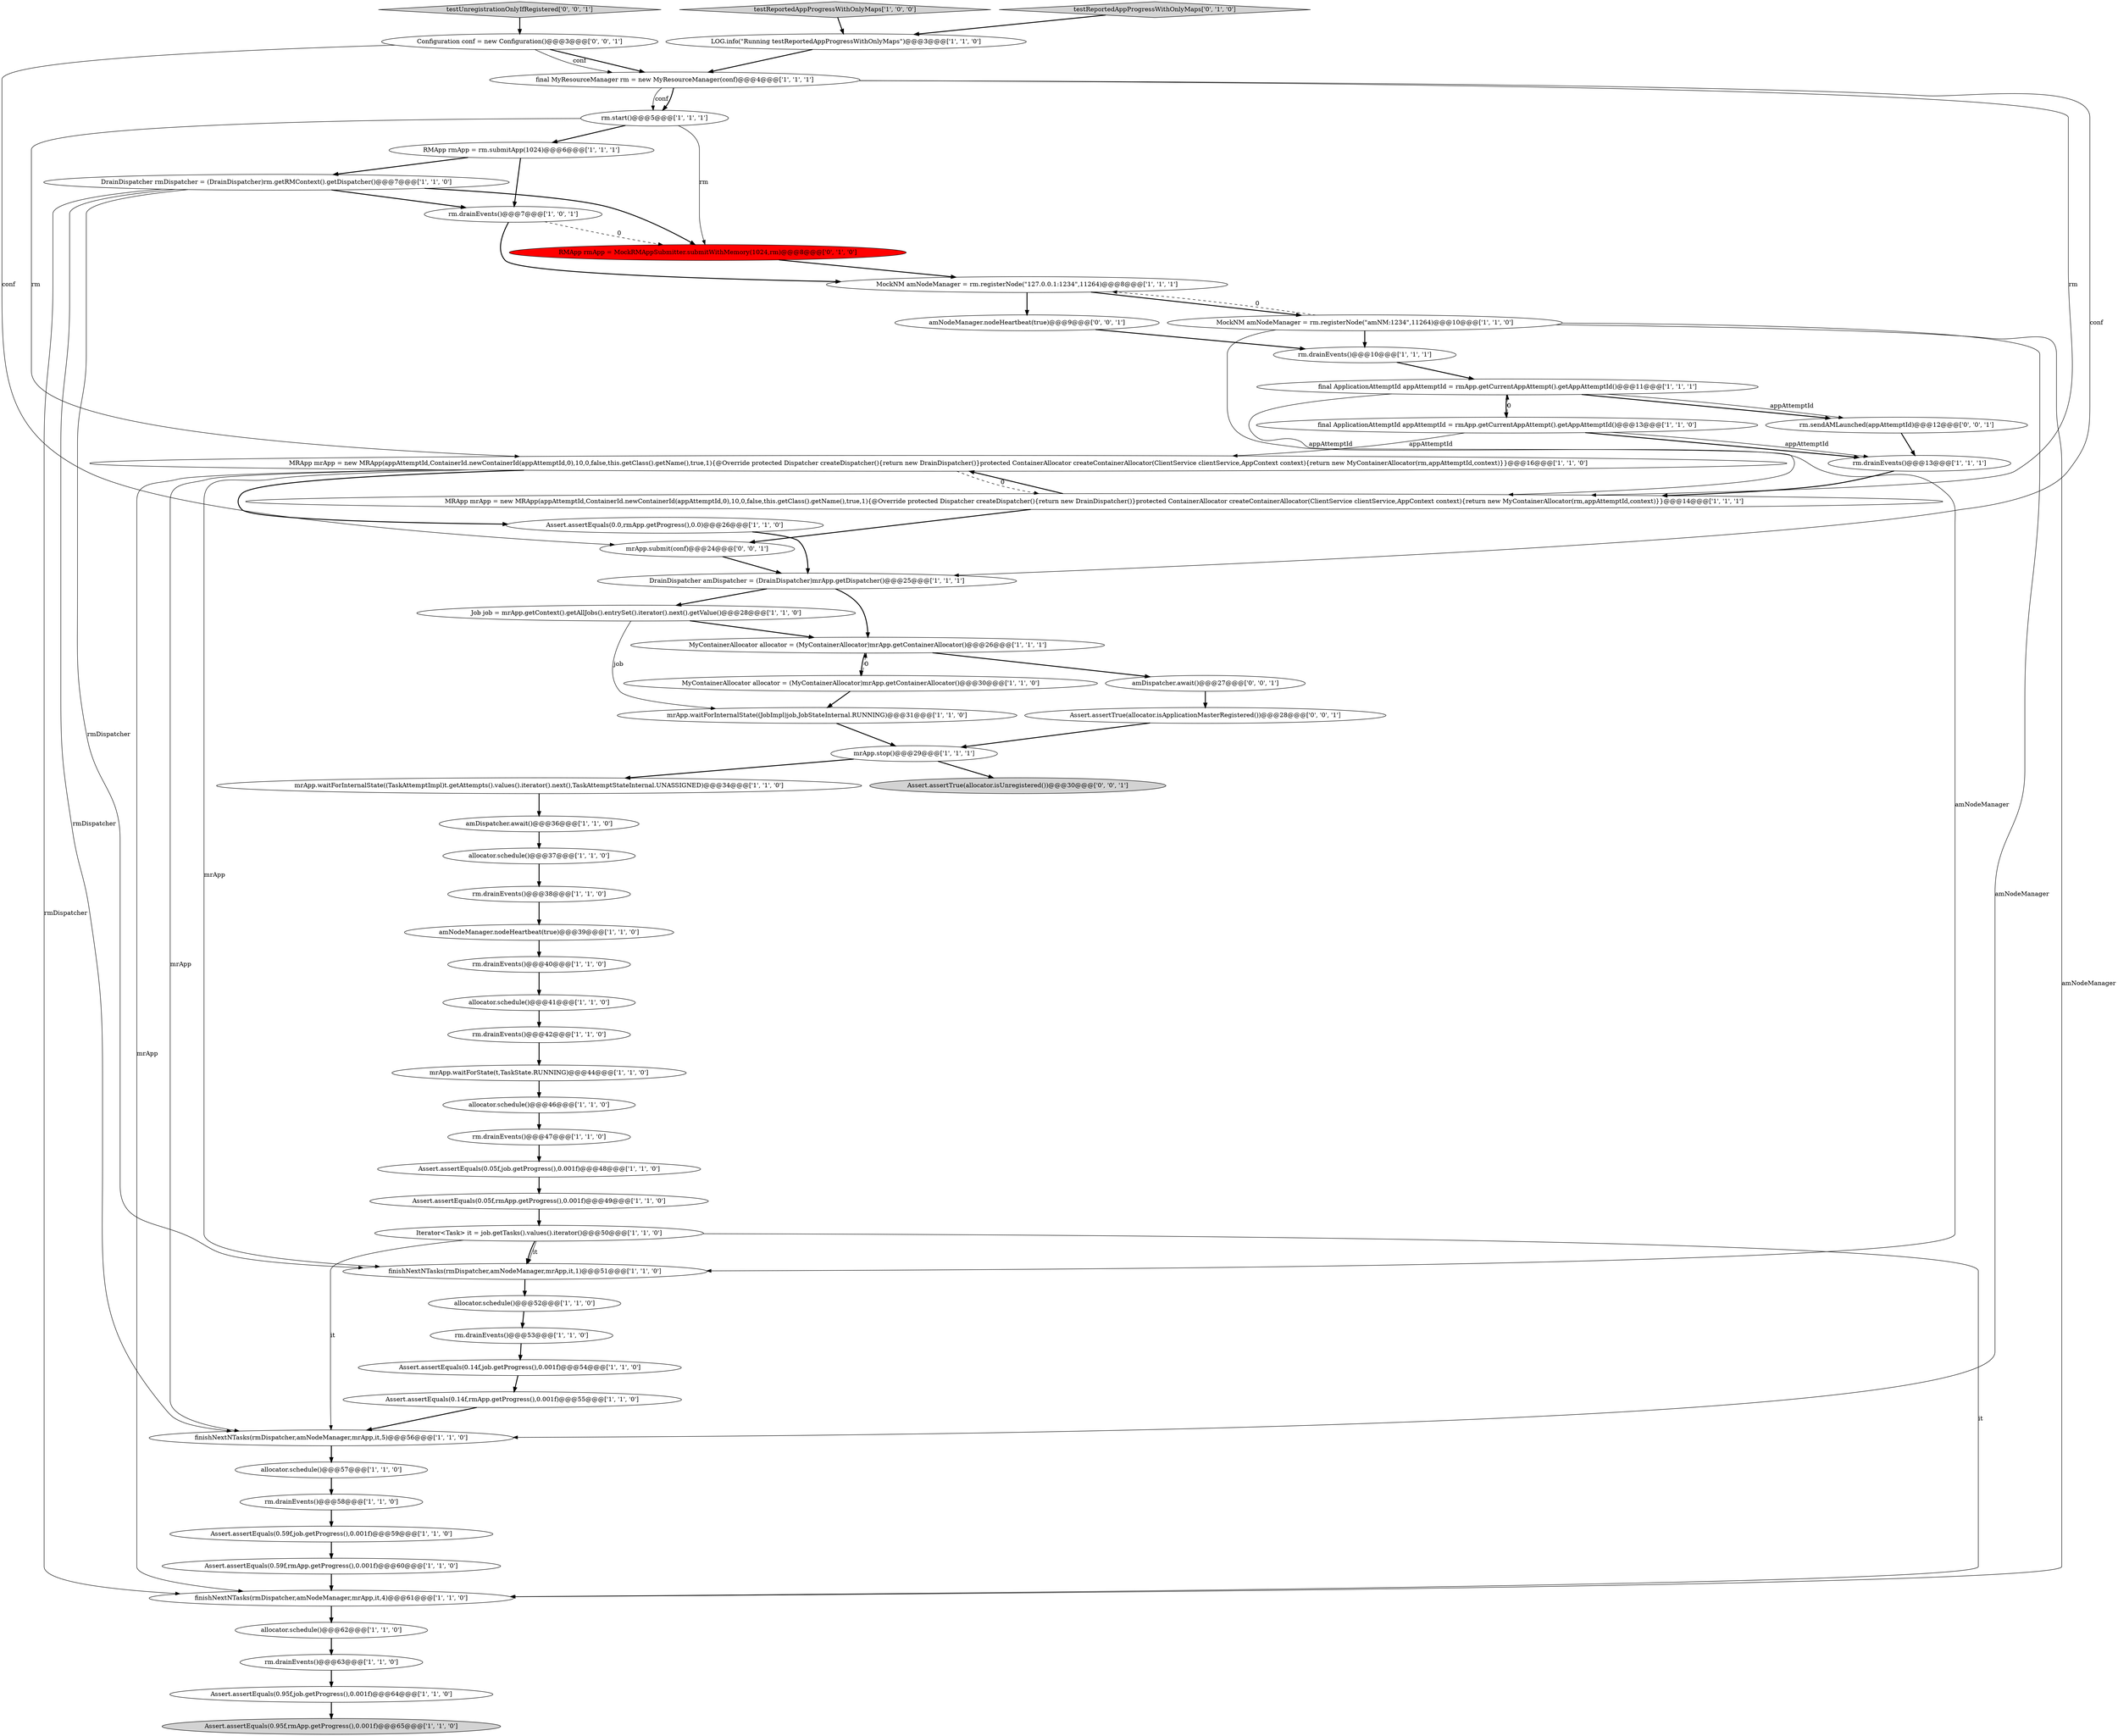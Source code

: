 digraph {
9 [style = filled, label = "mrApp.stop()@@@29@@@['1', '1', '1']", fillcolor = white, shape = ellipse image = "AAA0AAABBB1BBB"];
13 [style = filled, label = "final MyResourceManager rm = new MyResourceManager(conf)@@@4@@@['1', '1', '1']", fillcolor = white, shape = ellipse image = "AAA0AAABBB1BBB"];
15 [style = filled, label = "rm.drainEvents()@@@53@@@['1', '1', '0']", fillcolor = white, shape = ellipse image = "AAA0AAABBB1BBB"];
26 [style = filled, label = "testReportedAppProgressWithOnlyMaps['1', '0', '0']", fillcolor = lightgray, shape = diamond image = "AAA0AAABBB1BBB"];
52 [style = filled, label = "RMApp rmApp = MockRMAppSubmitter.submitWithMemory(1024,rm)@@@8@@@['0', '1', '0']", fillcolor = red, shape = ellipse image = "AAA1AAABBB2BBB"];
8 [style = filled, label = "RMApp rmApp = rm.submitApp(1024)@@@6@@@['1', '1', '1']", fillcolor = white, shape = ellipse image = "AAA0AAABBB1BBB"];
57 [style = filled, label = "amNodeManager.nodeHeartbeat(true)@@@9@@@['0', '0', '1']", fillcolor = white, shape = ellipse image = "AAA0AAABBB3BBB"];
55 [style = filled, label = "Configuration conf = new Configuration()@@@3@@@['0', '0', '1']", fillcolor = white, shape = ellipse image = "AAA0AAABBB3BBB"];
24 [style = filled, label = "Assert.assertEquals(0.59f,job.getProgress(),0.001f)@@@59@@@['1', '1', '0']", fillcolor = white, shape = ellipse image = "AAA0AAABBB1BBB"];
29 [style = filled, label = "MRApp mrApp = new MRApp(appAttemptId,ContainerId.newContainerId(appAttemptId,0),10,0,false,this.getClass().getName(),true,1){@Override protected Dispatcher createDispatcher(){return new DrainDispatcher()}protected ContainerAllocator createContainerAllocator(ClientService clientService,AppContext context){return new MyContainerAllocator(rm,appAttemptId,context)}}@@@14@@@['1', '1', '1']", fillcolor = white, shape = ellipse image = "AAA0AAABBB1BBB"];
11 [style = filled, label = "allocator.schedule()@@@52@@@['1', '1', '0']", fillcolor = white, shape = ellipse image = "AAA0AAABBB1BBB"];
21 [style = filled, label = "allocator.schedule()@@@37@@@['1', '1', '0']", fillcolor = white, shape = ellipse image = "AAA0AAABBB1BBB"];
1 [style = filled, label = "rm.drainEvents()@@@47@@@['1', '1', '0']", fillcolor = white, shape = ellipse image = "AAA0AAABBB1BBB"];
49 [style = filled, label = "allocator.schedule()@@@62@@@['1', '1', '0']", fillcolor = white, shape = ellipse image = "AAA0AAABBB1BBB"];
7 [style = filled, label = "Assert.assertEquals(0.14f,job.getProgress(),0.001f)@@@54@@@['1', '1', '0']", fillcolor = white, shape = ellipse image = "AAA0AAABBB1BBB"];
16 [style = filled, label = "MyContainerAllocator allocator = (MyContainerAllocator)mrApp.getContainerAllocator()@@@26@@@['1', '1', '1']", fillcolor = white, shape = ellipse image = "AAA0AAABBB1BBB"];
33 [style = filled, label = "Iterator<Task> it = job.getTasks().values().iterator()@@@50@@@['1', '1', '0']", fillcolor = white, shape = ellipse image = "AAA0AAABBB1BBB"];
54 [style = filled, label = "Assert.assertTrue(allocator.isApplicationMasterRegistered())@@@28@@@['0', '0', '1']", fillcolor = white, shape = ellipse image = "AAA0AAABBB3BBB"];
19 [style = filled, label = "mrApp.waitForInternalState((TaskAttemptImpl)t.getAttempts().values().iterator().next(),TaskAttemptStateInternal.UNASSIGNED)@@@34@@@['1', '1', '0']", fillcolor = white, shape = ellipse image = "AAA0AAABBB1BBB"];
6 [style = filled, label = "final ApplicationAttemptId appAttemptId = rmApp.getCurrentAppAttempt().getAppAttemptId()@@@13@@@['1', '1', '0']", fillcolor = white, shape = ellipse image = "AAA0AAABBB1BBB"];
3 [style = filled, label = "Assert.assertEquals(0.05f,job.getProgress(),0.001f)@@@48@@@['1', '1', '0']", fillcolor = white, shape = ellipse image = "AAA0AAABBB1BBB"];
23 [style = filled, label = "rm.drainEvents()@@@58@@@['1', '1', '0']", fillcolor = white, shape = ellipse image = "AAA0AAABBB1BBB"];
37 [style = filled, label = "MockNM amNodeManager = rm.registerNode(\"127.0.0.1:1234\",11264)@@@8@@@['1', '1', '1']", fillcolor = white, shape = ellipse image = "AAA0AAABBB1BBB"];
38 [style = filled, label = "MRApp mrApp = new MRApp(appAttemptId,ContainerId.newContainerId(appAttemptId,0),10,0,false,this.getClass().getName(),true,1){@Override protected Dispatcher createDispatcher(){return new DrainDispatcher()}protected ContainerAllocator createContainerAllocator(ClientService clientService,AppContext context){return new MyContainerAllocator(rm,appAttemptId,context)}}@@@16@@@['1', '1', '0']", fillcolor = white, shape = ellipse image = "AAA0AAABBB1BBB"];
25 [style = filled, label = "Assert.assertEquals(0.59f,rmApp.getProgress(),0.001f)@@@60@@@['1', '1', '0']", fillcolor = white, shape = ellipse image = "AAA0AAABBB1BBB"];
42 [style = filled, label = "allocator.schedule()@@@46@@@['1', '1', '0']", fillcolor = white, shape = ellipse image = "AAA0AAABBB1BBB"];
43 [style = filled, label = "rm.drainEvents()@@@13@@@['1', '1', '1']", fillcolor = white, shape = ellipse image = "AAA0AAABBB1BBB"];
17 [style = filled, label = "rm.drainEvents()@@@7@@@['1', '0', '1']", fillcolor = white, shape = ellipse image = "AAA0AAABBB1BBB"];
46 [style = filled, label = "mrApp.waitForState(t,TaskState.RUNNING)@@@44@@@['1', '1', '0']", fillcolor = white, shape = ellipse image = "AAA0AAABBB1BBB"];
35 [style = filled, label = "finishNextNTasks(rmDispatcher,amNodeManager,mrApp,it,5)@@@56@@@['1', '1', '0']", fillcolor = white, shape = ellipse image = "AAA0AAABBB1BBB"];
60 [style = filled, label = "testUnregistrationOnlyIfRegistered['0', '0', '1']", fillcolor = lightgray, shape = diamond image = "AAA0AAABBB3BBB"];
20 [style = filled, label = "amNodeManager.nodeHeartbeat(true)@@@39@@@['1', '1', '0']", fillcolor = white, shape = ellipse image = "AAA0AAABBB1BBB"];
31 [style = filled, label = "DrainDispatcher amDispatcher = (DrainDispatcher)mrApp.getDispatcher()@@@25@@@['1', '1', '1']", fillcolor = white, shape = ellipse image = "AAA0AAABBB1BBB"];
40 [style = filled, label = "rm.drainEvents()@@@63@@@['1', '1', '0']", fillcolor = white, shape = ellipse image = "AAA0AAABBB1BBB"];
48 [style = filled, label = "allocator.schedule()@@@57@@@['1', '1', '0']", fillcolor = white, shape = ellipse image = "AAA0AAABBB1BBB"];
30 [style = filled, label = "rm.drainEvents()@@@10@@@['1', '1', '1']", fillcolor = white, shape = ellipse image = "AAA0AAABBB1BBB"];
32 [style = filled, label = "Assert.assertEquals(0.95f,job.getProgress(),0.001f)@@@64@@@['1', '1', '0']", fillcolor = white, shape = ellipse image = "AAA0AAABBB1BBB"];
34 [style = filled, label = "DrainDispatcher rmDispatcher = (DrainDispatcher)rm.getRMContext().getDispatcher()@@@7@@@['1', '1', '0']", fillcolor = white, shape = ellipse image = "AAA0AAABBB1BBB"];
47 [style = filled, label = "Assert.assertEquals(0.0,rmApp.getProgress(),0.0)@@@26@@@['1', '1', '0']", fillcolor = white, shape = ellipse image = "AAA0AAABBB1BBB"];
14 [style = filled, label = "final ApplicationAttemptId appAttemptId = rmApp.getCurrentAppAttempt().getAppAttemptId()@@@11@@@['1', '1', '1']", fillcolor = white, shape = ellipse image = "AAA0AAABBB1BBB"];
50 [style = filled, label = "rm.start()@@@5@@@['1', '1', '1']", fillcolor = white, shape = ellipse image = "AAA0AAABBB1BBB"];
56 [style = filled, label = "amDispatcher.await()@@@27@@@['0', '0', '1']", fillcolor = white, shape = ellipse image = "AAA0AAABBB3BBB"];
10 [style = filled, label = "rm.drainEvents()@@@42@@@['1', '1', '0']", fillcolor = white, shape = ellipse image = "AAA0AAABBB1BBB"];
18 [style = filled, label = "LOG.info(\"Running testReportedAppProgressWithOnlyMaps\")@@@3@@@['1', '1', '0']", fillcolor = white, shape = ellipse image = "AAA0AAABBB1BBB"];
51 [style = filled, label = "testReportedAppProgressWithOnlyMaps['0', '1', '0']", fillcolor = lightgray, shape = diamond image = "AAA0AAABBB2BBB"];
41 [style = filled, label = "MockNM amNodeManager = rm.registerNode(\"amNM:1234\",11264)@@@10@@@['1', '1', '0']", fillcolor = white, shape = ellipse image = "AAA0AAABBB1BBB"];
4 [style = filled, label = "Job job = mrApp.getContext().getAllJobs().entrySet().iterator().next().getValue()@@@28@@@['1', '1', '0']", fillcolor = white, shape = ellipse image = "AAA0AAABBB1BBB"];
59 [style = filled, label = "rm.sendAMLaunched(appAttemptId)@@@12@@@['0', '0', '1']", fillcolor = white, shape = ellipse image = "AAA0AAABBB3BBB"];
5 [style = filled, label = "rm.drainEvents()@@@40@@@['1', '1', '0']", fillcolor = white, shape = ellipse image = "AAA0AAABBB1BBB"];
2 [style = filled, label = "finishNextNTasks(rmDispatcher,amNodeManager,mrApp,it,1)@@@51@@@['1', '1', '0']", fillcolor = white, shape = ellipse image = "AAA0AAABBB1BBB"];
39 [style = filled, label = "Assert.assertEquals(0.14f,rmApp.getProgress(),0.001f)@@@55@@@['1', '1', '0']", fillcolor = white, shape = ellipse image = "AAA0AAABBB1BBB"];
53 [style = filled, label = "mrApp.submit(conf)@@@24@@@['0', '0', '1']", fillcolor = white, shape = ellipse image = "AAA0AAABBB3BBB"];
12 [style = filled, label = "amDispatcher.await()@@@36@@@['1', '1', '0']", fillcolor = white, shape = ellipse image = "AAA0AAABBB1BBB"];
58 [style = filled, label = "Assert.assertTrue(allocator.isUnregistered())@@@30@@@['0', '0', '1']", fillcolor = lightgray, shape = ellipse image = "AAA0AAABBB3BBB"];
22 [style = filled, label = "allocator.schedule()@@@41@@@['1', '1', '0']", fillcolor = white, shape = ellipse image = "AAA0AAABBB1BBB"];
36 [style = filled, label = "finishNextNTasks(rmDispatcher,amNodeManager,mrApp,it,4)@@@61@@@['1', '1', '0']", fillcolor = white, shape = ellipse image = "AAA0AAABBB1BBB"];
44 [style = filled, label = "mrApp.waitForInternalState((JobImpl)job,JobStateInternal.RUNNING)@@@31@@@['1', '1', '0']", fillcolor = white, shape = ellipse image = "AAA0AAABBB1BBB"];
45 [style = filled, label = "Assert.assertEquals(0.95f,rmApp.getProgress(),0.001f)@@@65@@@['1', '1', '0']", fillcolor = lightgray, shape = ellipse image = "AAA0AAABBB1BBB"];
0 [style = filled, label = "rm.drainEvents()@@@38@@@['1', '1', '0']", fillcolor = white, shape = ellipse image = "AAA0AAABBB1BBB"];
28 [style = filled, label = "Assert.assertEquals(0.05f,rmApp.getProgress(),0.001f)@@@49@@@['1', '1', '0']", fillcolor = white, shape = ellipse image = "AAA0AAABBB1BBB"];
27 [style = filled, label = "MyContainerAllocator allocator = (MyContainerAllocator)mrApp.getContainerAllocator()@@@30@@@['1', '1', '0']", fillcolor = white, shape = ellipse image = "AAA0AAABBB1BBB"];
35->48 [style = bold, label=""];
6->43 [style = bold, label=""];
27->44 [style = bold, label=""];
55->13 [style = bold, label=""];
17->52 [style = dashed, label="0"];
38->2 [style = solid, label="mrApp"];
56->54 [style = bold, label=""];
9->58 [style = bold, label=""];
34->36 [style = solid, label="rmDispatcher"];
4->44 [style = solid, label="job"];
34->17 [style = bold, label=""];
30->14 [style = bold, label=""];
43->29 [style = bold, label=""];
42->1 [style = bold, label=""];
49->40 [style = bold, label=""];
4->16 [style = bold, label=""];
8->34 [style = bold, label=""];
46->42 [style = bold, label=""];
50->38 [style = solid, label="rm"];
21->0 [style = bold, label=""];
19->12 [style = bold, label=""];
12->21 [style = bold, label=""];
16->56 [style = bold, label=""];
25->36 [style = bold, label=""];
52->37 [style = bold, label=""];
34->52 [style = bold, label=""];
31->4 [style = bold, label=""];
38->36 [style = solid, label="mrApp"];
17->37 [style = bold, label=""];
8->17 [style = bold, label=""];
60->55 [style = bold, label=""];
41->30 [style = bold, label=""];
36->49 [style = bold, label=""];
41->35 [style = solid, label="amNodeManager"];
39->35 [style = bold, label=""];
57->30 [style = bold, label=""];
51->18 [style = bold, label=""];
38->47 [style = bold, label=""];
0->20 [style = bold, label=""];
29->38 [style = bold, label=""];
50->52 [style = solid, label="rm"];
27->16 [style = dashed, label="0"];
13->50 [style = solid, label="conf"];
5->22 [style = bold, label=""];
59->43 [style = bold, label=""];
14->6 [style = bold, label=""];
55->13 [style = solid, label="conf"];
38->35 [style = solid, label="mrApp"];
16->27 [style = bold, label=""];
47->31 [style = bold, label=""];
37->41 [style = bold, label=""];
33->36 [style = solid, label="it"];
41->37 [style = dashed, label="0"];
1->3 [style = bold, label=""];
13->50 [style = bold, label=""];
3->28 [style = bold, label=""];
48->23 [style = bold, label=""];
13->29 [style = solid, label="rm"];
7->39 [style = bold, label=""];
24->25 [style = bold, label=""];
33->35 [style = solid, label="it"];
22->10 [style = bold, label=""];
40->32 [style = bold, label=""];
9->19 [style = bold, label=""];
13->31 [style = solid, label="conf"];
6->43 [style = solid, label="appAttemptId"];
6->38 [style = solid, label="appAttemptId"];
44->9 [style = bold, label=""];
2->11 [style = bold, label=""];
33->2 [style = bold, label=""];
41->2 [style = solid, label="amNodeManager"];
37->57 [style = bold, label=""];
29->53 [style = bold, label=""];
32->45 [style = bold, label=""];
34->2 [style = solid, label="rmDispatcher"];
15->7 [style = bold, label=""];
31->16 [style = bold, label=""];
14->29 [style = solid, label="appAttemptId"];
10->46 [style = bold, label=""];
34->35 [style = solid, label="rmDispatcher"];
33->2 [style = solid, label="it"];
6->14 [style = dashed, label="0"];
53->31 [style = bold, label=""];
41->36 [style = solid, label="amNodeManager"];
11->15 [style = bold, label=""];
20->5 [style = bold, label=""];
23->24 [style = bold, label=""];
28->33 [style = bold, label=""];
54->9 [style = bold, label=""];
18->13 [style = bold, label=""];
50->8 [style = bold, label=""];
14->59 [style = bold, label=""];
14->59 [style = solid, label="appAttemptId"];
55->53 [style = solid, label="conf"];
26->18 [style = bold, label=""];
38->29 [style = dashed, label="0"];
}
